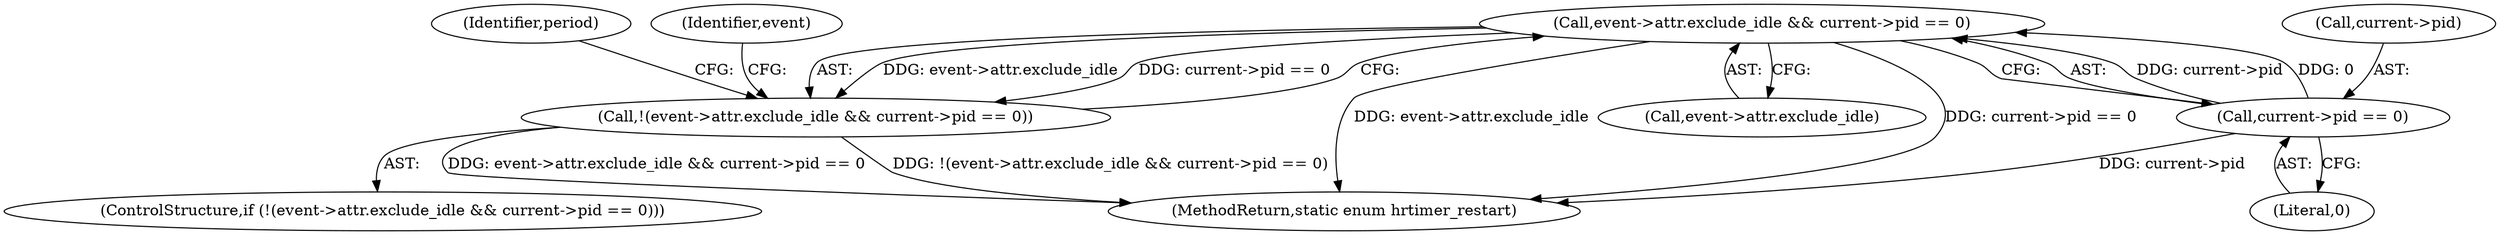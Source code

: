 digraph "0_linux_a8b0ca17b80e92faab46ee7179ba9e99ccb61233_65@pointer" {
"1000147" [label="(Call,event->attr.exclude_idle && current->pid == 0)"];
"1000153" [label="(Call,current->pid == 0)"];
"1000146" [label="(Call,!(event->attr.exclude_idle && current->pid == 0))"];
"1000157" [label="(Literal,0)"];
"1000154" [label="(Call,current->pid)"];
"1000145" [label="(ControlStructure,if (!(event->attr.exclude_idle && current->pid == 0)))"];
"1000168" [label="(Identifier,period)"];
"1000153" [label="(Call,current->pid == 0)"];
"1000146" [label="(Call,!(event->attr.exclude_idle && current->pid == 0))"];
"1000147" [label="(Call,event->attr.exclude_idle && current->pid == 0)"];
"1000160" [label="(Identifier,event)"];
"1000183" [label="(MethodReturn,static enum hrtimer_restart)"];
"1000148" [label="(Call,event->attr.exclude_idle)"];
"1000147" -> "1000146"  [label="AST: "];
"1000147" -> "1000148"  [label="CFG: "];
"1000147" -> "1000153"  [label="CFG: "];
"1000148" -> "1000147"  [label="AST: "];
"1000153" -> "1000147"  [label="AST: "];
"1000146" -> "1000147"  [label="CFG: "];
"1000147" -> "1000183"  [label="DDG: event->attr.exclude_idle"];
"1000147" -> "1000183"  [label="DDG: current->pid == 0"];
"1000147" -> "1000146"  [label="DDG: event->attr.exclude_idle"];
"1000147" -> "1000146"  [label="DDG: current->pid == 0"];
"1000153" -> "1000147"  [label="DDG: current->pid"];
"1000153" -> "1000147"  [label="DDG: 0"];
"1000153" -> "1000157"  [label="CFG: "];
"1000154" -> "1000153"  [label="AST: "];
"1000157" -> "1000153"  [label="AST: "];
"1000153" -> "1000183"  [label="DDG: current->pid"];
"1000146" -> "1000145"  [label="AST: "];
"1000160" -> "1000146"  [label="CFG: "];
"1000168" -> "1000146"  [label="CFG: "];
"1000146" -> "1000183"  [label="DDG: !(event->attr.exclude_idle && current->pid == 0)"];
"1000146" -> "1000183"  [label="DDG: event->attr.exclude_idle && current->pid == 0"];
}
